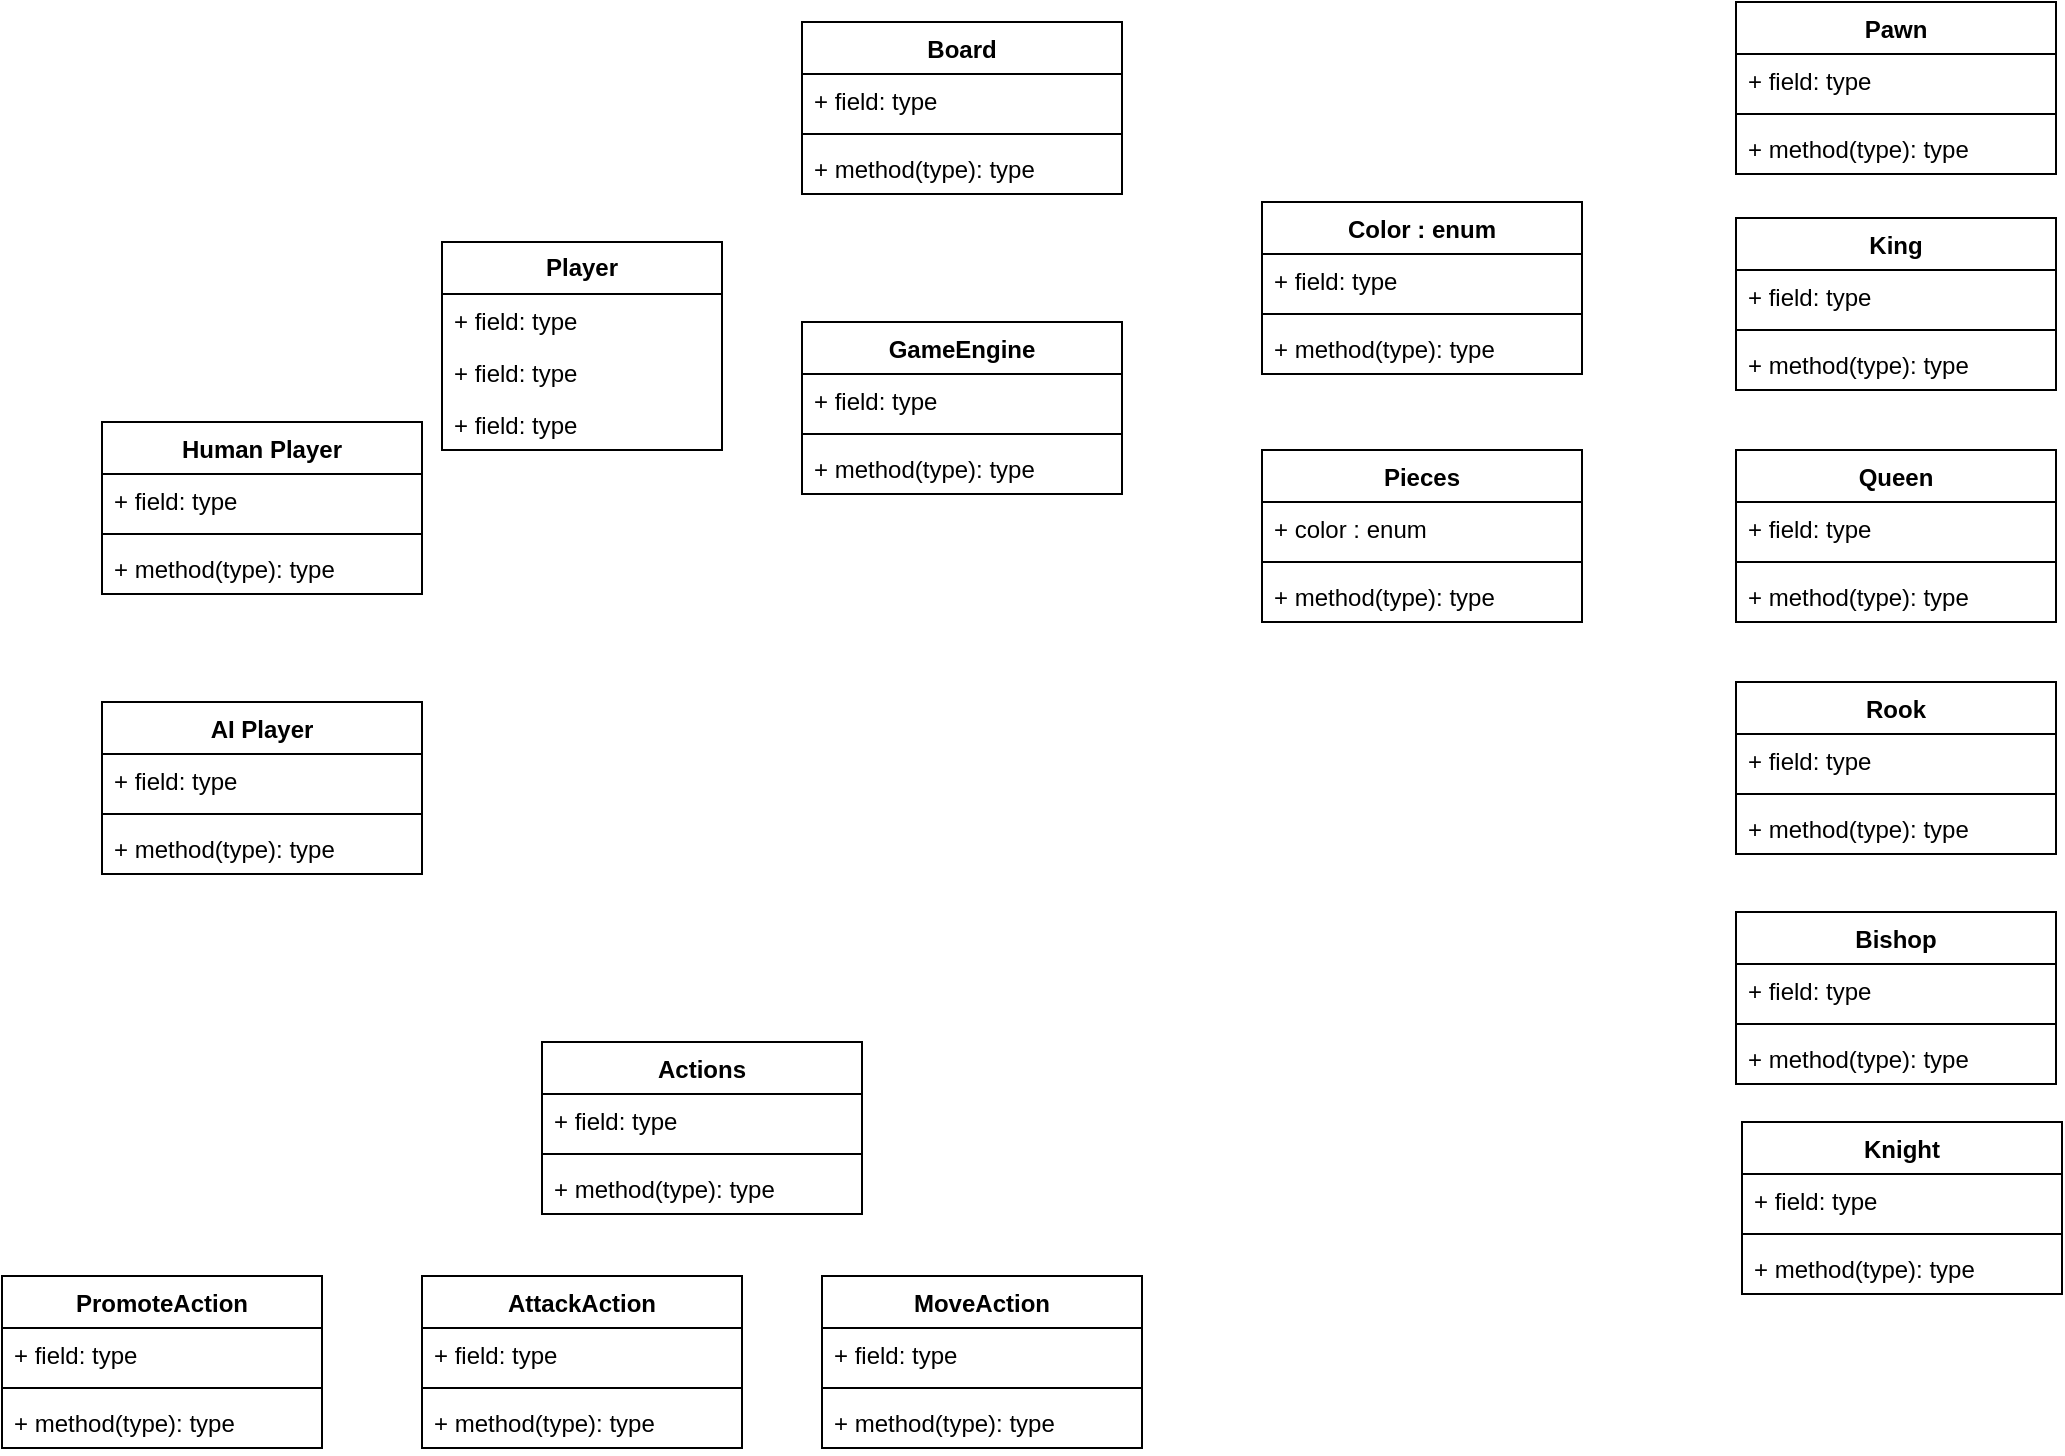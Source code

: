 <mxfile version="21.7.2" type="github">
  <diagram id="C5RBs43oDa-KdzZeNtuy" name="Page-1">
    <mxGraphModel dx="1845" dy="673" grid="1" gridSize="10" guides="1" tooltips="1" connect="1" arrows="1" fold="1" page="1" pageScale="1" pageWidth="827" pageHeight="1169" math="0" shadow="0">
      <root>
        <mxCell id="WIyWlLk6GJQsqaUBKTNV-0" />
        <mxCell id="WIyWlLk6GJQsqaUBKTNV-1" parent="WIyWlLk6GJQsqaUBKTNV-0" />
        <mxCell id="MS_4uG05Y1sWAelGLLV0-0" value="Board" style="swimlane;fontStyle=1;align=center;verticalAlign=top;childLayout=stackLayout;horizontal=1;startSize=26;horizontalStack=0;resizeParent=1;resizeParentMax=0;resizeLast=0;collapsible=1;marginBottom=0;whiteSpace=wrap;html=1;" vertex="1" parent="WIyWlLk6GJQsqaUBKTNV-1">
          <mxGeometry x="370" y="140" width="160" height="86" as="geometry" />
        </mxCell>
        <mxCell id="MS_4uG05Y1sWAelGLLV0-1" value="+ field: type" style="text;strokeColor=none;fillColor=none;align=left;verticalAlign=top;spacingLeft=4;spacingRight=4;overflow=hidden;rotatable=0;points=[[0,0.5],[1,0.5]];portConstraint=eastwest;whiteSpace=wrap;html=1;" vertex="1" parent="MS_4uG05Y1sWAelGLLV0-0">
          <mxGeometry y="26" width="160" height="26" as="geometry" />
        </mxCell>
        <mxCell id="MS_4uG05Y1sWAelGLLV0-2" value="" style="line;strokeWidth=1;fillColor=none;align=left;verticalAlign=middle;spacingTop=-1;spacingLeft=3;spacingRight=3;rotatable=0;labelPosition=right;points=[];portConstraint=eastwest;strokeColor=inherit;" vertex="1" parent="MS_4uG05Y1sWAelGLLV0-0">
          <mxGeometry y="52" width="160" height="8" as="geometry" />
        </mxCell>
        <mxCell id="MS_4uG05Y1sWAelGLLV0-3" value="+ method(type): type" style="text;strokeColor=none;fillColor=none;align=left;verticalAlign=top;spacingLeft=4;spacingRight=4;overflow=hidden;rotatable=0;points=[[0,0.5],[1,0.5]];portConstraint=eastwest;whiteSpace=wrap;html=1;" vertex="1" parent="MS_4uG05Y1sWAelGLLV0-0">
          <mxGeometry y="60" width="160" height="26" as="geometry" />
        </mxCell>
        <mxCell id="MS_4uG05Y1sWAelGLLV0-4" value="Pieces" style="swimlane;fontStyle=1;align=center;verticalAlign=top;childLayout=stackLayout;horizontal=1;startSize=26;horizontalStack=0;resizeParent=1;resizeParentMax=0;resizeLast=0;collapsible=1;marginBottom=0;whiteSpace=wrap;html=1;" vertex="1" parent="WIyWlLk6GJQsqaUBKTNV-1">
          <mxGeometry x="600" y="354" width="160" height="86" as="geometry" />
        </mxCell>
        <mxCell id="MS_4uG05Y1sWAelGLLV0-5" value="+ color : enum" style="text;strokeColor=none;fillColor=none;align=left;verticalAlign=top;spacingLeft=4;spacingRight=4;overflow=hidden;rotatable=0;points=[[0,0.5],[1,0.5]];portConstraint=eastwest;whiteSpace=wrap;html=1;" vertex="1" parent="MS_4uG05Y1sWAelGLLV0-4">
          <mxGeometry y="26" width="160" height="26" as="geometry" />
        </mxCell>
        <mxCell id="MS_4uG05Y1sWAelGLLV0-6" value="" style="line;strokeWidth=1;fillColor=none;align=left;verticalAlign=middle;spacingTop=-1;spacingLeft=3;spacingRight=3;rotatable=0;labelPosition=right;points=[];portConstraint=eastwest;strokeColor=inherit;" vertex="1" parent="MS_4uG05Y1sWAelGLLV0-4">
          <mxGeometry y="52" width="160" height="8" as="geometry" />
        </mxCell>
        <mxCell id="MS_4uG05Y1sWAelGLLV0-7" value="+ method(type): type" style="text;strokeColor=none;fillColor=none;align=left;verticalAlign=top;spacingLeft=4;spacingRight=4;overflow=hidden;rotatable=0;points=[[0,0.5],[1,0.5]];portConstraint=eastwest;whiteSpace=wrap;html=1;" vertex="1" parent="MS_4uG05Y1sWAelGLLV0-4">
          <mxGeometry y="60" width="160" height="26" as="geometry" />
        </mxCell>
        <mxCell id="MS_4uG05Y1sWAelGLLV0-8" value="Human Player" style="swimlane;fontStyle=1;align=center;verticalAlign=top;childLayout=stackLayout;horizontal=1;startSize=26;horizontalStack=0;resizeParent=1;resizeParentMax=0;resizeLast=0;collapsible=1;marginBottom=0;whiteSpace=wrap;html=1;" vertex="1" parent="WIyWlLk6GJQsqaUBKTNV-1">
          <mxGeometry x="20" y="340" width="160" height="86" as="geometry" />
        </mxCell>
        <mxCell id="MS_4uG05Y1sWAelGLLV0-9" value="+ field: type" style="text;strokeColor=none;fillColor=none;align=left;verticalAlign=top;spacingLeft=4;spacingRight=4;overflow=hidden;rotatable=0;points=[[0,0.5],[1,0.5]];portConstraint=eastwest;whiteSpace=wrap;html=1;" vertex="1" parent="MS_4uG05Y1sWAelGLLV0-8">
          <mxGeometry y="26" width="160" height="26" as="geometry" />
        </mxCell>
        <mxCell id="MS_4uG05Y1sWAelGLLV0-10" value="" style="line;strokeWidth=1;fillColor=none;align=left;verticalAlign=middle;spacingTop=-1;spacingLeft=3;spacingRight=3;rotatable=0;labelPosition=right;points=[];portConstraint=eastwest;strokeColor=inherit;" vertex="1" parent="MS_4uG05Y1sWAelGLLV0-8">
          <mxGeometry y="52" width="160" height="8" as="geometry" />
        </mxCell>
        <mxCell id="MS_4uG05Y1sWAelGLLV0-11" value="+ method(type): type" style="text;strokeColor=none;fillColor=none;align=left;verticalAlign=top;spacingLeft=4;spacingRight=4;overflow=hidden;rotatable=0;points=[[0,0.5],[1,0.5]];portConstraint=eastwest;whiteSpace=wrap;html=1;" vertex="1" parent="MS_4uG05Y1sWAelGLLV0-8">
          <mxGeometry y="60" width="160" height="26" as="geometry" />
        </mxCell>
        <mxCell id="MS_4uG05Y1sWAelGLLV0-12" value="AI Player" style="swimlane;fontStyle=1;align=center;verticalAlign=top;childLayout=stackLayout;horizontal=1;startSize=26;horizontalStack=0;resizeParent=1;resizeParentMax=0;resizeLast=0;collapsible=1;marginBottom=0;whiteSpace=wrap;html=1;" vertex="1" parent="WIyWlLk6GJQsqaUBKTNV-1">
          <mxGeometry x="20" y="480" width="160" height="86" as="geometry" />
        </mxCell>
        <mxCell id="MS_4uG05Y1sWAelGLLV0-13" value="+ field: type" style="text;strokeColor=none;fillColor=none;align=left;verticalAlign=top;spacingLeft=4;spacingRight=4;overflow=hidden;rotatable=0;points=[[0,0.5],[1,0.5]];portConstraint=eastwest;whiteSpace=wrap;html=1;" vertex="1" parent="MS_4uG05Y1sWAelGLLV0-12">
          <mxGeometry y="26" width="160" height="26" as="geometry" />
        </mxCell>
        <mxCell id="MS_4uG05Y1sWAelGLLV0-14" value="" style="line;strokeWidth=1;fillColor=none;align=left;verticalAlign=middle;spacingTop=-1;spacingLeft=3;spacingRight=3;rotatable=0;labelPosition=right;points=[];portConstraint=eastwest;strokeColor=inherit;" vertex="1" parent="MS_4uG05Y1sWAelGLLV0-12">
          <mxGeometry y="52" width="160" height="8" as="geometry" />
        </mxCell>
        <mxCell id="MS_4uG05Y1sWAelGLLV0-15" value="+ method(type): type" style="text;strokeColor=none;fillColor=none;align=left;verticalAlign=top;spacingLeft=4;spacingRight=4;overflow=hidden;rotatable=0;points=[[0,0.5],[1,0.5]];portConstraint=eastwest;whiteSpace=wrap;html=1;" vertex="1" parent="MS_4uG05Y1sWAelGLLV0-12">
          <mxGeometry y="60" width="160" height="26" as="geometry" />
        </mxCell>
        <mxCell id="MS_4uG05Y1sWAelGLLV0-16" value="&lt;b&gt;Player&lt;/b&gt;" style="swimlane;fontStyle=0;childLayout=stackLayout;horizontal=1;startSize=26;fillColor=none;horizontalStack=0;resizeParent=1;resizeParentMax=0;resizeLast=0;collapsible=1;marginBottom=0;whiteSpace=wrap;html=1;" vertex="1" parent="WIyWlLk6GJQsqaUBKTNV-1">
          <mxGeometry x="190" y="250" width="140" height="104" as="geometry" />
        </mxCell>
        <mxCell id="MS_4uG05Y1sWAelGLLV0-17" value="+ field: type" style="text;strokeColor=none;fillColor=none;align=left;verticalAlign=top;spacingLeft=4;spacingRight=4;overflow=hidden;rotatable=0;points=[[0,0.5],[1,0.5]];portConstraint=eastwest;whiteSpace=wrap;html=1;" vertex="1" parent="MS_4uG05Y1sWAelGLLV0-16">
          <mxGeometry y="26" width="140" height="26" as="geometry" />
        </mxCell>
        <mxCell id="MS_4uG05Y1sWAelGLLV0-18" value="+ field: type" style="text;strokeColor=none;fillColor=none;align=left;verticalAlign=top;spacingLeft=4;spacingRight=4;overflow=hidden;rotatable=0;points=[[0,0.5],[1,0.5]];portConstraint=eastwest;whiteSpace=wrap;html=1;" vertex="1" parent="MS_4uG05Y1sWAelGLLV0-16">
          <mxGeometry y="52" width="140" height="26" as="geometry" />
        </mxCell>
        <mxCell id="MS_4uG05Y1sWAelGLLV0-19" value="+ field: type" style="text;strokeColor=none;fillColor=none;align=left;verticalAlign=top;spacingLeft=4;spacingRight=4;overflow=hidden;rotatable=0;points=[[0,0.5],[1,0.5]];portConstraint=eastwest;whiteSpace=wrap;html=1;" vertex="1" parent="MS_4uG05Y1sWAelGLLV0-16">
          <mxGeometry y="78" width="140" height="26" as="geometry" />
        </mxCell>
        <mxCell id="MS_4uG05Y1sWAelGLLV0-20" value="Actions" style="swimlane;fontStyle=1;align=center;verticalAlign=top;childLayout=stackLayout;horizontal=1;startSize=26;horizontalStack=0;resizeParent=1;resizeParentMax=0;resizeLast=0;collapsible=1;marginBottom=0;whiteSpace=wrap;html=1;" vertex="1" parent="WIyWlLk6GJQsqaUBKTNV-1">
          <mxGeometry x="240" y="650" width="160" height="86" as="geometry" />
        </mxCell>
        <mxCell id="MS_4uG05Y1sWAelGLLV0-21" value="+ field: type" style="text;strokeColor=none;fillColor=none;align=left;verticalAlign=top;spacingLeft=4;spacingRight=4;overflow=hidden;rotatable=0;points=[[0,0.5],[1,0.5]];portConstraint=eastwest;whiteSpace=wrap;html=1;" vertex="1" parent="MS_4uG05Y1sWAelGLLV0-20">
          <mxGeometry y="26" width="160" height="26" as="geometry" />
        </mxCell>
        <mxCell id="MS_4uG05Y1sWAelGLLV0-22" value="" style="line;strokeWidth=1;fillColor=none;align=left;verticalAlign=middle;spacingTop=-1;spacingLeft=3;spacingRight=3;rotatable=0;labelPosition=right;points=[];portConstraint=eastwest;strokeColor=inherit;" vertex="1" parent="MS_4uG05Y1sWAelGLLV0-20">
          <mxGeometry y="52" width="160" height="8" as="geometry" />
        </mxCell>
        <mxCell id="MS_4uG05Y1sWAelGLLV0-23" value="+ method(type): type" style="text;strokeColor=none;fillColor=none;align=left;verticalAlign=top;spacingLeft=4;spacingRight=4;overflow=hidden;rotatable=0;points=[[0,0.5],[1,0.5]];portConstraint=eastwest;whiteSpace=wrap;html=1;" vertex="1" parent="MS_4uG05Y1sWAelGLLV0-20">
          <mxGeometry y="60" width="160" height="26" as="geometry" />
        </mxCell>
        <mxCell id="MS_4uG05Y1sWAelGLLV0-24" value="MoveAction" style="swimlane;fontStyle=1;align=center;verticalAlign=top;childLayout=stackLayout;horizontal=1;startSize=26;horizontalStack=0;resizeParent=1;resizeParentMax=0;resizeLast=0;collapsible=1;marginBottom=0;whiteSpace=wrap;html=1;" vertex="1" parent="WIyWlLk6GJQsqaUBKTNV-1">
          <mxGeometry x="380" y="767" width="160" height="86" as="geometry" />
        </mxCell>
        <mxCell id="MS_4uG05Y1sWAelGLLV0-25" value="+ field: type" style="text;strokeColor=none;fillColor=none;align=left;verticalAlign=top;spacingLeft=4;spacingRight=4;overflow=hidden;rotatable=0;points=[[0,0.5],[1,0.5]];portConstraint=eastwest;whiteSpace=wrap;html=1;" vertex="1" parent="MS_4uG05Y1sWAelGLLV0-24">
          <mxGeometry y="26" width="160" height="26" as="geometry" />
        </mxCell>
        <mxCell id="MS_4uG05Y1sWAelGLLV0-26" value="" style="line;strokeWidth=1;fillColor=none;align=left;verticalAlign=middle;spacingTop=-1;spacingLeft=3;spacingRight=3;rotatable=0;labelPosition=right;points=[];portConstraint=eastwest;strokeColor=inherit;" vertex="1" parent="MS_4uG05Y1sWAelGLLV0-24">
          <mxGeometry y="52" width="160" height="8" as="geometry" />
        </mxCell>
        <mxCell id="MS_4uG05Y1sWAelGLLV0-27" value="+ method(type): type" style="text;strokeColor=none;fillColor=none;align=left;verticalAlign=top;spacingLeft=4;spacingRight=4;overflow=hidden;rotatable=0;points=[[0,0.5],[1,0.5]];portConstraint=eastwest;whiteSpace=wrap;html=1;" vertex="1" parent="MS_4uG05Y1sWAelGLLV0-24">
          <mxGeometry y="60" width="160" height="26" as="geometry" />
        </mxCell>
        <mxCell id="MS_4uG05Y1sWAelGLLV0-28" value="AttackAction" style="swimlane;fontStyle=1;align=center;verticalAlign=top;childLayout=stackLayout;horizontal=1;startSize=26;horizontalStack=0;resizeParent=1;resizeParentMax=0;resizeLast=0;collapsible=1;marginBottom=0;whiteSpace=wrap;html=1;" vertex="1" parent="WIyWlLk6GJQsqaUBKTNV-1">
          <mxGeometry x="180" y="767" width="160" height="86" as="geometry" />
        </mxCell>
        <mxCell id="MS_4uG05Y1sWAelGLLV0-29" value="+ field: type" style="text;strokeColor=none;fillColor=none;align=left;verticalAlign=top;spacingLeft=4;spacingRight=4;overflow=hidden;rotatable=0;points=[[0,0.5],[1,0.5]];portConstraint=eastwest;whiteSpace=wrap;html=1;" vertex="1" parent="MS_4uG05Y1sWAelGLLV0-28">
          <mxGeometry y="26" width="160" height="26" as="geometry" />
        </mxCell>
        <mxCell id="MS_4uG05Y1sWAelGLLV0-30" value="" style="line;strokeWidth=1;fillColor=none;align=left;verticalAlign=middle;spacingTop=-1;spacingLeft=3;spacingRight=3;rotatable=0;labelPosition=right;points=[];portConstraint=eastwest;strokeColor=inherit;" vertex="1" parent="MS_4uG05Y1sWAelGLLV0-28">
          <mxGeometry y="52" width="160" height="8" as="geometry" />
        </mxCell>
        <mxCell id="MS_4uG05Y1sWAelGLLV0-31" value="+ method(type): type" style="text;strokeColor=none;fillColor=none;align=left;verticalAlign=top;spacingLeft=4;spacingRight=4;overflow=hidden;rotatable=0;points=[[0,0.5],[1,0.5]];portConstraint=eastwest;whiteSpace=wrap;html=1;" vertex="1" parent="MS_4uG05Y1sWAelGLLV0-28">
          <mxGeometry y="60" width="160" height="26" as="geometry" />
        </mxCell>
        <mxCell id="MS_4uG05Y1sWAelGLLV0-32" value="PromoteAction" style="swimlane;fontStyle=1;align=center;verticalAlign=top;childLayout=stackLayout;horizontal=1;startSize=26;horizontalStack=0;resizeParent=1;resizeParentMax=0;resizeLast=0;collapsible=1;marginBottom=0;whiteSpace=wrap;html=1;" vertex="1" parent="WIyWlLk6GJQsqaUBKTNV-1">
          <mxGeometry x="-30" y="767" width="160" height="86" as="geometry" />
        </mxCell>
        <mxCell id="MS_4uG05Y1sWAelGLLV0-33" value="+ field: type" style="text;strokeColor=none;fillColor=none;align=left;verticalAlign=top;spacingLeft=4;spacingRight=4;overflow=hidden;rotatable=0;points=[[0,0.5],[1,0.5]];portConstraint=eastwest;whiteSpace=wrap;html=1;" vertex="1" parent="MS_4uG05Y1sWAelGLLV0-32">
          <mxGeometry y="26" width="160" height="26" as="geometry" />
        </mxCell>
        <mxCell id="MS_4uG05Y1sWAelGLLV0-34" value="" style="line;strokeWidth=1;fillColor=none;align=left;verticalAlign=middle;spacingTop=-1;spacingLeft=3;spacingRight=3;rotatable=0;labelPosition=right;points=[];portConstraint=eastwest;strokeColor=inherit;" vertex="1" parent="MS_4uG05Y1sWAelGLLV0-32">
          <mxGeometry y="52" width="160" height="8" as="geometry" />
        </mxCell>
        <mxCell id="MS_4uG05Y1sWAelGLLV0-35" value="+ method(type): type" style="text;strokeColor=none;fillColor=none;align=left;verticalAlign=top;spacingLeft=4;spacingRight=4;overflow=hidden;rotatable=0;points=[[0,0.5],[1,0.5]];portConstraint=eastwest;whiteSpace=wrap;html=1;" vertex="1" parent="MS_4uG05Y1sWAelGLLV0-32">
          <mxGeometry y="60" width="160" height="26" as="geometry" />
        </mxCell>
        <mxCell id="MS_4uG05Y1sWAelGLLV0-36" value="Pawn" style="swimlane;fontStyle=1;align=center;verticalAlign=top;childLayout=stackLayout;horizontal=1;startSize=26;horizontalStack=0;resizeParent=1;resizeParentMax=0;resizeLast=0;collapsible=1;marginBottom=0;whiteSpace=wrap;html=1;" vertex="1" parent="WIyWlLk6GJQsqaUBKTNV-1">
          <mxGeometry x="837" y="130" width="160" height="86" as="geometry" />
        </mxCell>
        <mxCell id="MS_4uG05Y1sWAelGLLV0-37" value="+ field: type" style="text;strokeColor=none;fillColor=none;align=left;verticalAlign=top;spacingLeft=4;spacingRight=4;overflow=hidden;rotatable=0;points=[[0,0.5],[1,0.5]];portConstraint=eastwest;whiteSpace=wrap;html=1;" vertex="1" parent="MS_4uG05Y1sWAelGLLV0-36">
          <mxGeometry y="26" width="160" height="26" as="geometry" />
        </mxCell>
        <mxCell id="MS_4uG05Y1sWAelGLLV0-38" value="" style="line;strokeWidth=1;fillColor=none;align=left;verticalAlign=middle;spacingTop=-1;spacingLeft=3;spacingRight=3;rotatable=0;labelPosition=right;points=[];portConstraint=eastwest;strokeColor=inherit;" vertex="1" parent="MS_4uG05Y1sWAelGLLV0-36">
          <mxGeometry y="52" width="160" height="8" as="geometry" />
        </mxCell>
        <mxCell id="MS_4uG05Y1sWAelGLLV0-39" value="+ method(type): type" style="text;strokeColor=none;fillColor=none;align=left;verticalAlign=top;spacingLeft=4;spacingRight=4;overflow=hidden;rotatable=0;points=[[0,0.5],[1,0.5]];portConstraint=eastwest;whiteSpace=wrap;html=1;" vertex="1" parent="MS_4uG05Y1sWAelGLLV0-36">
          <mxGeometry y="60" width="160" height="26" as="geometry" />
        </mxCell>
        <mxCell id="MS_4uG05Y1sWAelGLLV0-40" value="King" style="swimlane;fontStyle=1;align=center;verticalAlign=top;childLayout=stackLayout;horizontal=1;startSize=26;horizontalStack=0;resizeParent=1;resizeParentMax=0;resizeLast=0;collapsible=1;marginBottom=0;whiteSpace=wrap;html=1;" vertex="1" parent="WIyWlLk6GJQsqaUBKTNV-1">
          <mxGeometry x="837" y="238" width="160" height="86" as="geometry" />
        </mxCell>
        <mxCell id="MS_4uG05Y1sWAelGLLV0-41" value="+ field: type" style="text;strokeColor=none;fillColor=none;align=left;verticalAlign=top;spacingLeft=4;spacingRight=4;overflow=hidden;rotatable=0;points=[[0,0.5],[1,0.5]];portConstraint=eastwest;whiteSpace=wrap;html=1;" vertex="1" parent="MS_4uG05Y1sWAelGLLV0-40">
          <mxGeometry y="26" width="160" height="26" as="geometry" />
        </mxCell>
        <mxCell id="MS_4uG05Y1sWAelGLLV0-42" value="" style="line;strokeWidth=1;fillColor=none;align=left;verticalAlign=middle;spacingTop=-1;spacingLeft=3;spacingRight=3;rotatable=0;labelPosition=right;points=[];portConstraint=eastwest;strokeColor=inherit;" vertex="1" parent="MS_4uG05Y1sWAelGLLV0-40">
          <mxGeometry y="52" width="160" height="8" as="geometry" />
        </mxCell>
        <mxCell id="MS_4uG05Y1sWAelGLLV0-43" value="+ method(type): type" style="text;strokeColor=none;fillColor=none;align=left;verticalAlign=top;spacingLeft=4;spacingRight=4;overflow=hidden;rotatable=0;points=[[0,0.5],[1,0.5]];portConstraint=eastwest;whiteSpace=wrap;html=1;" vertex="1" parent="MS_4uG05Y1sWAelGLLV0-40">
          <mxGeometry y="60" width="160" height="26" as="geometry" />
        </mxCell>
        <mxCell id="MS_4uG05Y1sWAelGLLV0-44" value="Queen" style="swimlane;fontStyle=1;align=center;verticalAlign=top;childLayout=stackLayout;horizontal=1;startSize=26;horizontalStack=0;resizeParent=1;resizeParentMax=0;resizeLast=0;collapsible=1;marginBottom=0;whiteSpace=wrap;html=1;" vertex="1" parent="WIyWlLk6GJQsqaUBKTNV-1">
          <mxGeometry x="837" y="354" width="160" height="86" as="geometry" />
        </mxCell>
        <mxCell id="MS_4uG05Y1sWAelGLLV0-45" value="+ field: type" style="text;strokeColor=none;fillColor=none;align=left;verticalAlign=top;spacingLeft=4;spacingRight=4;overflow=hidden;rotatable=0;points=[[0,0.5],[1,0.5]];portConstraint=eastwest;whiteSpace=wrap;html=1;" vertex="1" parent="MS_4uG05Y1sWAelGLLV0-44">
          <mxGeometry y="26" width="160" height="26" as="geometry" />
        </mxCell>
        <mxCell id="MS_4uG05Y1sWAelGLLV0-46" value="" style="line;strokeWidth=1;fillColor=none;align=left;verticalAlign=middle;spacingTop=-1;spacingLeft=3;spacingRight=3;rotatable=0;labelPosition=right;points=[];portConstraint=eastwest;strokeColor=inherit;" vertex="1" parent="MS_4uG05Y1sWAelGLLV0-44">
          <mxGeometry y="52" width="160" height="8" as="geometry" />
        </mxCell>
        <mxCell id="MS_4uG05Y1sWAelGLLV0-47" value="+ method(type): type" style="text;strokeColor=none;fillColor=none;align=left;verticalAlign=top;spacingLeft=4;spacingRight=4;overflow=hidden;rotatable=0;points=[[0,0.5],[1,0.5]];portConstraint=eastwest;whiteSpace=wrap;html=1;" vertex="1" parent="MS_4uG05Y1sWAelGLLV0-44">
          <mxGeometry y="60" width="160" height="26" as="geometry" />
        </mxCell>
        <mxCell id="MS_4uG05Y1sWAelGLLV0-48" value="Rook" style="swimlane;fontStyle=1;align=center;verticalAlign=top;childLayout=stackLayout;horizontal=1;startSize=26;horizontalStack=0;resizeParent=1;resizeParentMax=0;resizeLast=0;collapsible=1;marginBottom=0;whiteSpace=wrap;html=1;" vertex="1" parent="WIyWlLk6GJQsqaUBKTNV-1">
          <mxGeometry x="837" y="470" width="160" height="86" as="geometry" />
        </mxCell>
        <mxCell id="MS_4uG05Y1sWAelGLLV0-49" value="+ field: type" style="text;strokeColor=none;fillColor=none;align=left;verticalAlign=top;spacingLeft=4;spacingRight=4;overflow=hidden;rotatable=0;points=[[0,0.5],[1,0.5]];portConstraint=eastwest;whiteSpace=wrap;html=1;" vertex="1" parent="MS_4uG05Y1sWAelGLLV0-48">
          <mxGeometry y="26" width="160" height="26" as="geometry" />
        </mxCell>
        <mxCell id="MS_4uG05Y1sWAelGLLV0-50" value="" style="line;strokeWidth=1;fillColor=none;align=left;verticalAlign=middle;spacingTop=-1;spacingLeft=3;spacingRight=3;rotatable=0;labelPosition=right;points=[];portConstraint=eastwest;strokeColor=inherit;" vertex="1" parent="MS_4uG05Y1sWAelGLLV0-48">
          <mxGeometry y="52" width="160" height="8" as="geometry" />
        </mxCell>
        <mxCell id="MS_4uG05Y1sWAelGLLV0-51" value="+ method(type): type" style="text;strokeColor=none;fillColor=none;align=left;verticalAlign=top;spacingLeft=4;spacingRight=4;overflow=hidden;rotatable=0;points=[[0,0.5],[1,0.5]];portConstraint=eastwest;whiteSpace=wrap;html=1;" vertex="1" parent="MS_4uG05Y1sWAelGLLV0-48">
          <mxGeometry y="60" width="160" height="26" as="geometry" />
        </mxCell>
        <mxCell id="MS_4uG05Y1sWAelGLLV0-52" value="Bishop" style="swimlane;fontStyle=1;align=center;verticalAlign=top;childLayout=stackLayout;horizontal=1;startSize=26;horizontalStack=0;resizeParent=1;resizeParentMax=0;resizeLast=0;collapsible=1;marginBottom=0;whiteSpace=wrap;html=1;" vertex="1" parent="WIyWlLk6GJQsqaUBKTNV-1">
          <mxGeometry x="837" y="585" width="160" height="86" as="geometry" />
        </mxCell>
        <mxCell id="MS_4uG05Y1sWAelGLLV0-53" value="+ field: type" style="text;strokeColor=none;fillColor=none;align=left;verticalAlign=top;spacingLeft=4;spacingRight=4;overflow=hidden;rotatable=0;points=[[0,0.5],[1,0.5]];portConstraint=eastwest;whiteSpace=wrap;html=1;" vertex="1" parent="MS_4uG05Y1sWAelGLLV0-52">
          <mxGeometry y="26" width="160" height="26" as="geometry" />
        </mxCell>
        <mxCell id="MS_4uG05Y1sWAelGLLV0-54" value="" style="line;strokeWidth=1;fillColor=none;align=left;verticalAlign=middle;spacingTop=-1;spacingLeft=3;spacingRight=3;rotatable=0;labelPosition=right;points=[];portConstraint=eastwest;strokeColor=inherit;" vertex="1" parent="MS_4uG05Y1sWAelGLLV0-52">
          <mxGeometry y="52" width="160" height="8" as="geometry" />
        </mxCell>
        <mxCell id="MS_4uG05Y1sWAelGLLV0-55" value="+ method(type): type" style="text;strokeColor=none;fillColor=none;align=left;verticalAlign=top;spacingLeft=4;spacingRight=4;overflow=hidden;rotatable=0;points=[[0,0.5],[1,0.5]];portConstraint=eastwest;whiteSpace=wrap;html=1;" vertex="1" parent="MS_4uG05Y1sWAelGLLV0-52">
          <mxGeometry y="60" width="160" height="26" as="geometry" />
        </mxCell>
        <mxCell id="MS_4uG05Y1sWAelGLLV0-56" value="Knight" style="swimlane;fontStyle=1;align=center;verticalAlign=top;childLayout=stackLayout;horizontal=1;startSize=26;horizontalStack=0;resizeParent=1;resizeParentMax=0;resizeLast=0;collapsible=1;marginBottom=0;whiteSpace=wrap;html=1;" vertex="1" parent="WIyWlLk6GJQsqaUBKTNV-1">
          <mxGeometry x="840" y="690" width="160" height="86" as="geometry" />
        </mxCell>
        <mxCell id="MS_4uG05Y1sWAelGLLV0-57" value="+ field: type" style="text;strokeColor=none;fillColor=none;align=left;verticalAlign=top;spacingLeft=4;spacingRight=4;overflow=hidden;rotatable=0;points=[[0,0.5],[1,0.5]];portConstraint=eastwest;whiteSpace=wrap;html=1;" vertex="1" parent="MS_4uG05Y1sWAelGLLV0-56">
          <mxGeometry y="26" width="160" height="26" as="geometry" />
        </mxCell>
        <mxCell id="MS_4uG05Y1sWAelGLLV0-58" value="" style="line;strokeWidth=1;fillColor=none;align=left;verticalAlign=middle;spacingTop=-1;spacingLeft=3;spacingRight=3;rotatable=0;labelPosition=right;points=[];portConstraint=eastwest;strokeColor=inherit;" vertex="1" parent="MS_4uG05Y1sWAelGLLV0-56">
          <mxGeometry y="52" width="160" height="8" as="geometry" />
        </mxCell>
        <mxCell id="MS_4uG05Y1sWAelGLLV0-59" value="+ method(type): type" style="text;strokeColor=none;fillColor=none;align=left;verticalAlign=top;spacingLeft=4;spacingRight=4;overflow=hidden;rotatable=0;points=[[0,0.5],[1,0.5]];portConstraint=eastwest;whiteSpace=wrap;html=1;" vertex="1" parent="MS_4uG05Y1sWAelGLLV0-56">
          <mxGeometry y="60" width="160" height="26" as="geometry" />
        </mxCell>
        <mxCell id="MS_4uG05Y1sWAelGLLV0-60" value="GameEngine" style="swimlane;fontStyle=1;align=center;verticalAlign=top;childLayout=stackLayout;horizontal=1;startSize=26;horizontalStack=0;resizeParent=1;resizeParentMax=0;resizeLast=0;collapsible=1;marginBottom=0;whiteSpace=wrap;html=1;" vertex="1" parent="WIyWlLk6GJQsqaUBKTNV-1">
          <mxGeometry x="370" y="290" width="160" height="86" as="geometry" />
        </mxCell>
        <mxCell id="MS_4uG05Y1sWAelGLLV0-61" value="+ field: type" style="text;strokeColor=none;fillColor=none;align=left;verticalAlign=top;spacingLeft=4;spacingRight=4;overflow=hidden;rotatable=0;points=[[0,0.5],[1,0.5]];portConstraint=eastwest;whiteSpace=wrap;html=1;" vertex="1" parent="MS_4uG05Y1sWAelGLLV0-60">
          <mxGeometry y="26" width="160" height="26" as="geometry" />
        </mxCell>
        <mxCell id="MS_4uG05Y1sWAelGLLV0-62" value="" style="line;strokeWidth=1;fillColor=none;align=left;verticalAlign=middle;spacingTop=-1;spacingLeft=3;spacingRight=3;rotatable=0;labelPosition=right;points=[];portConstraint=eastwest;strokeColor=inherit;" vertex="1" parent="MS_4uG05Y1sWAelGLLV0-60">
          <mxGeometry y="52" width="160" height="8" as="geometry" />
        </mxCell>
        <mxCell id="MS_4uG05Y1sWAelGLLV0-63" value="+ method(type): type" style="text;strokeColor=none;fillColor=none;align=left;verticalAlign=top;spacingLeft=4;spacingRight=4;overflow=hidden;rotatable=0;points=[[0,0.5],[1,0.5]];portConstraint=eastwest;whiteSpace=wrap;html=1;" vertex="1" parent="MS_4uG05Y1sWAelGLLV0-60">
          <mxGeometry y="60" width="160" height="26" as="geometry" />
        </mxCell>
        <mxCell id="MS_4uG05Y1sWAelGLLV0-64" value="Color : enum" style="swimlane;fontStyle=1;align=center;verticalAlign=top;childLayout=stackLayout;horizontal=1;startSize=26;horizontalStack=0;resizeParent=1;resizeParentMax=0;resizeLast=0;collapsible=1;marginBottom=0;whiteSpace=wrap;html=1;" vertex="1" parent="WIyWlLk6GJQsqaUBKTNV-1">
          <mxGeometry x="600" y="230" width="160" height="86" as="geometry" />
        </mxCell>
        <mxCell id="MS_4uG05Y1sWAelGLLV0-65" value="+ field: type" style="text;strokeColor=none;fillColor=none;align=left;verticalAlign=top;spacingLeft=4;spacingRight=4;overflow=hidden;rotatable=0;points=[[0,0.5],[1,0.5]];portConstraint=eastwest;whiteSpace=wrap;html=1;" vertex="1" parent="MS_4uG05Y1sWAelGLLV0-64">
          <mxGeometry y="26" width="160" height="26" as="geometry" />
        </mxCell>
        <mxCell id="MS_4uG05Y1sWAelGLLV0-66" value="" style="line;strokeWidth=1;fillColor=none;align=left;verticalAlign=middle;spacingTop=-1;spacingLeft=3;spacingRight=3;rotatable=0;labelPosition=right;points=[];portConstraint=eastwest;strokeColor=inherit;" vertex="1" parent="MS_4uG05Y1sWAelGLLV0-64">
          <mxGeometry y="52" width="160" height="8" as="geometry" />
        </mxCell>
        <mxCell id="MS_4uG05Y1sWAelGLLV0-67" value="+ method(type): type" style="text;strokeColor=none;fillColor=none;align=left;verticalAlign=top;spacingLeft=4;spacingRight=4;overflow=hidden;rotatable=0;points=[[0,0.5],[1,0.5]];portConstraint=eastwest;whiteSpace=wrap;html=1;" vertex="1" parent="MS_4uG05Y1sWAelGLLV0-64">
          <mxGeometry y="60" width="160" height="26" as="geometry" />
        </mxCell>
      </root>
    </mxGraphModel>
  </diagram>
</mxfile>
